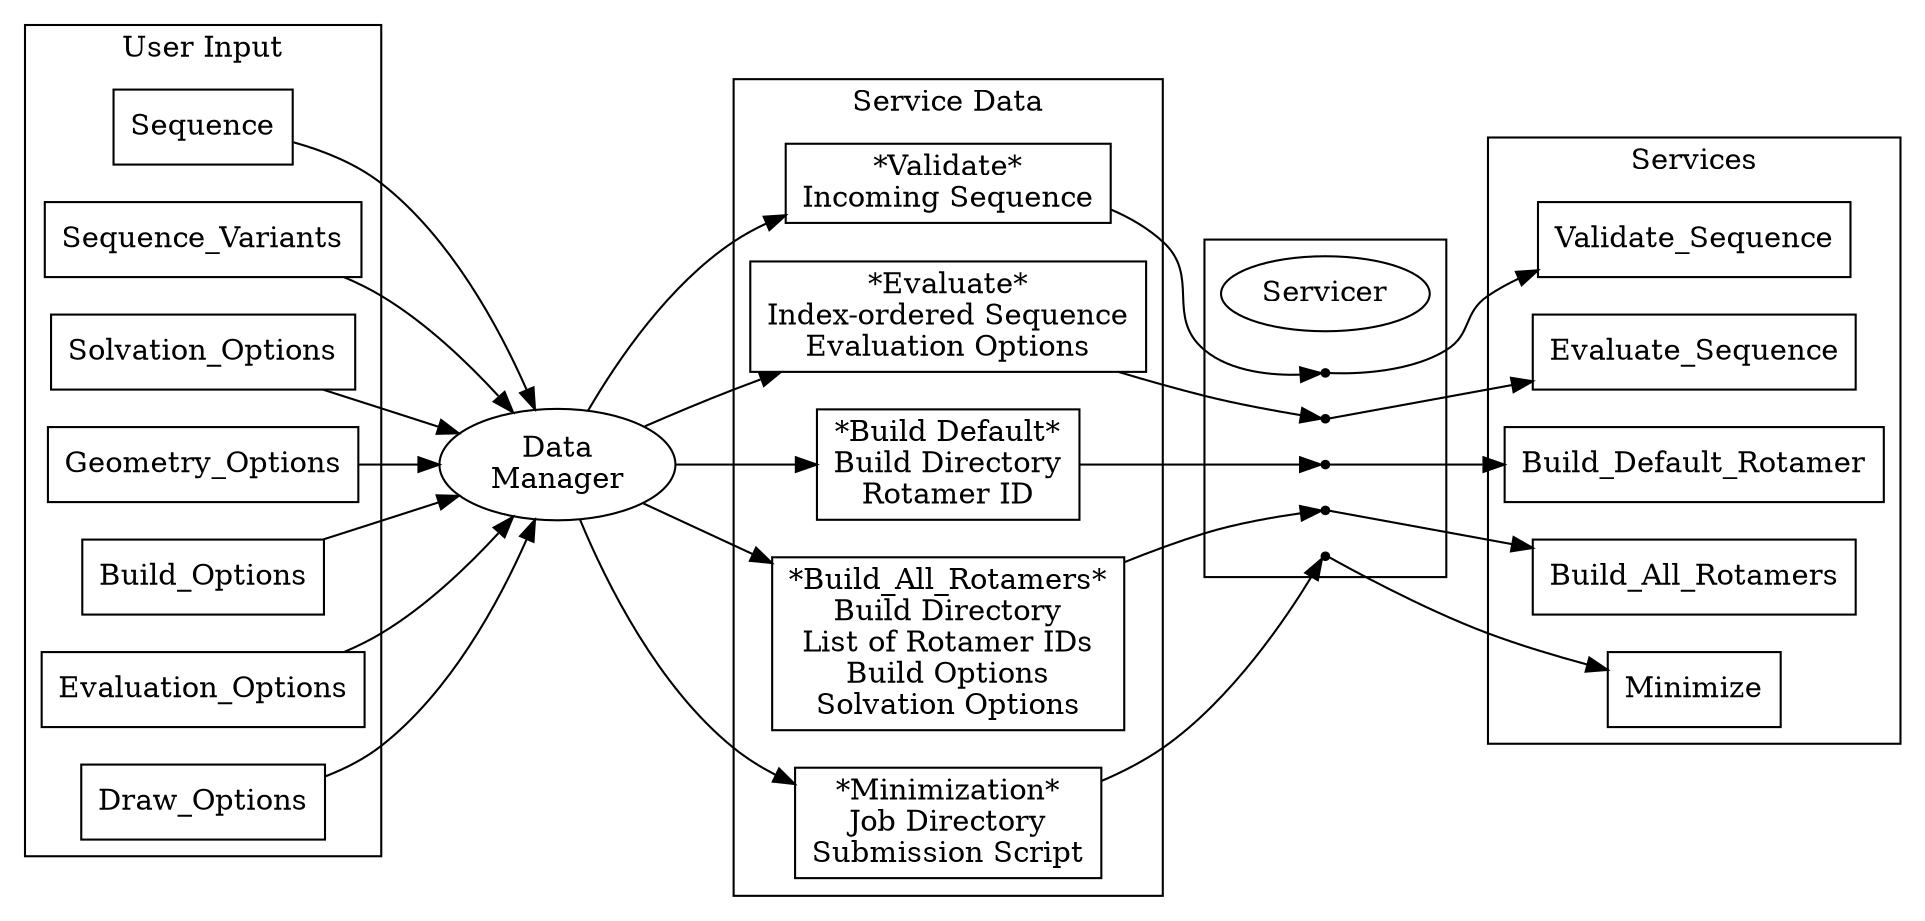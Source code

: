 digraph {
    rankdir=LR;
    node [shape=box];
    edge [style=solid]

    subgraph cluster_UserData {
        label="User Input";
        edge [style=invis];
        {
            rank=same; 
            Draw_Options ->
            Evaluation_Options -> 
            Build_Options -> 
            Geometry_Options -> 
            Solvation_Options -> 
            Sequence_Variants -> 
            Sequence
            ;
        }
    }
    subgraph cluster_ServiceData {
        label="Service Data";
        Minimize_Data [label="*Minimization*\nJob Directory\nSubmission Script"]
        Build_All_Rotamers_Data [label="*Build_All_Rotamers*\nBuild Directory\nList of Rotamer IDs\nBuild Options\nSolvation Options"]
        Build_Default_Rotamer_Data [label="*Build Default*\nBuild Directory\nRotamer ID"]
        Evaluate_Sequence_Data [label="*Evaluate*\nIndex-ordered Sequence\nEvaluation Options"]
        Validate_Sequence_Data [label="*Validate*\nIncoming Sequence"]
        {
            edge [style=invis];
            rank=same; 
            Minimize_Data ->
            Build_All_Rotamers_Data -> 
            Build_Default_Rotamer_Data -> 
            Evaluate_Sequence_Data -> 
            Validate_Sequence_Data 
            ;
        }
    }
    subgraph cluster_Servicer {
        Servicer [shape=ellipse];
        edge [style=invis];
        node [shape=point];
        {
            rank=same; 
            Minimize_Servicer ->
            Build_All_Rotamers_Servicer -> 
            Build_Default_Rotamer_Servicer -> 
            Evaluate_Sequence_Servicer -> 
            Validate_Sequence_Servicer ->
            Servicer
            ;
        }
    }
    subgraph cluster_Services {
        label="Services";
        edge [style=invis];
        {
            rank=same; 
            Minimize ->
            Build_All_Rotamers -> 
            Build_Default_Rotamer -> 
            Evaluate_Sequence -> 
            Validate_Sequence 
            ;
        }
    }
    
    Data_Manager [label="Data\nManager" shape=ellipse];
//    Servicer [shape=ellipse];

    Draw_Options -> Data_Manager ;
    Evaluation_Options -> Data_Manager ;
    Build_Options -> Data_Manager ;
    Geometry_Options -> Data_Manager ;
    Solvation_Options -> Data_Manager ;
    Sequence_Variants -> Data_Manager ;
    Sequence -> Data_Manager ;

    Data_Manager -> Evaluate_Sequence_Data ;
    Data_Manager -> Build_All_Rotamers_Data ;
    Data_Manager -> Build_Default_Rotamer_Data ;
    Data_Manager -> Minimize_Data ;
    Data_Manager -> Validate_Sequence_Data ;

    Minimize_Data -> Minimize_Servicer -> Minimize ;
    Build_All_Rotamers_Data -> Build_All_Rotamers_Servicer -> Build_All_Rotamers ;
    Build_Default_Rotamer_Data -> Build_Default_Rotamer_Servicer -> Build_Default_Rotamer ;
    Evaluate_Sequence_Data -> Evaluate_Sequence_Servicer -> Evaluate_Sequence ;
    Validate_Sequence_Data -> Validate_Sequence_Servicer -> Validate_Sequence ;

}

